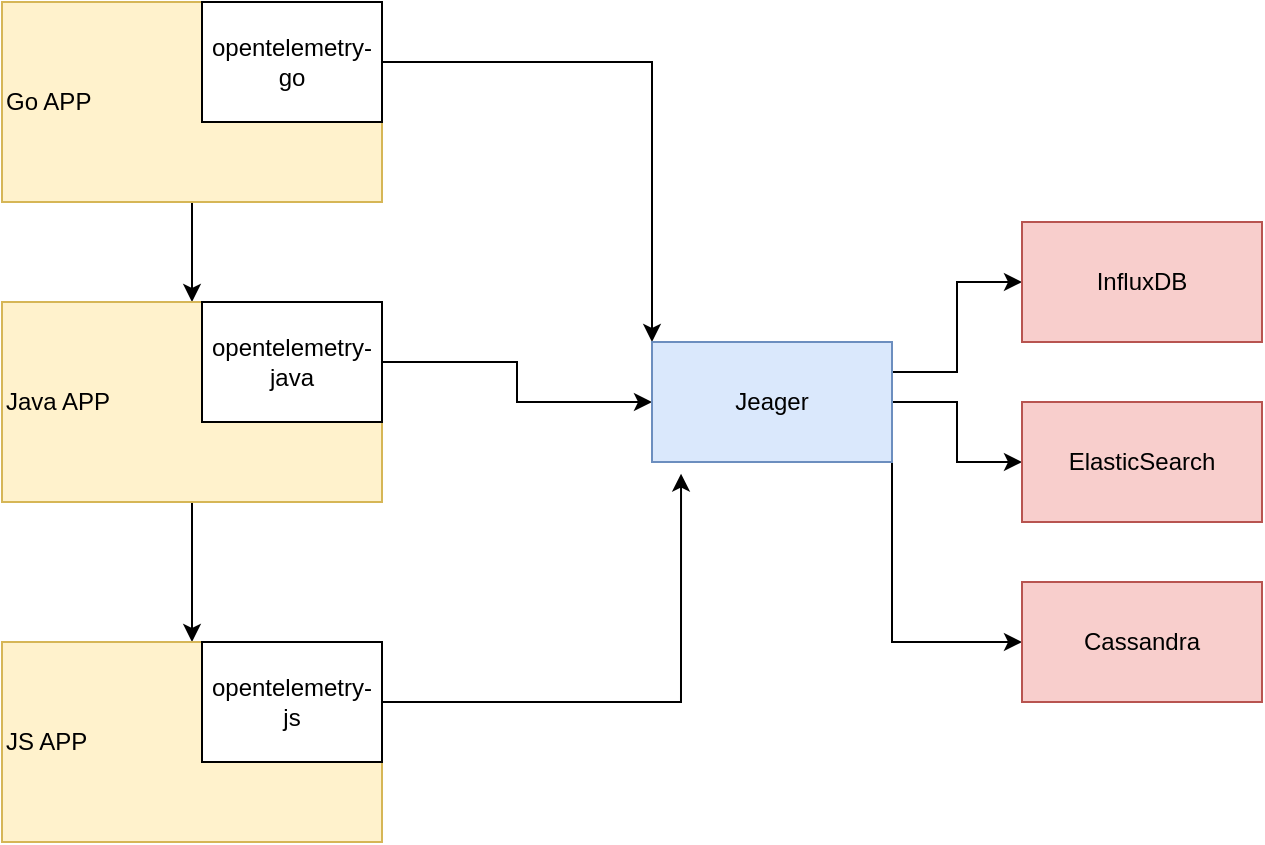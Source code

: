<mxfile version="12.8.5" type="device" pages="2"><diagram id="cMxlH1IVrn0IZgE9XBjH" name="basic"><mxGraphModel dx="1634" dy="854" grid="1" gridSize="10" guides="1" tooltips="1" connect="1" arrows="1" fold="1" page="1" pageScale="1" pageWidth="850" pageHeight="1100" math="0" shadow="0"><root><mxCell id="0"/><mxCell id="1" parent="0"/><mxCell id="4bc2_yw8v_b05sOipOoF-7" style="edgeStyle=orthogonalEdgeStyle;rounded=0;orthogonalLoop=1;jettySize=auto;html=1;exitX=0.5;exitY=1;exitDx=0;exitDy=0;entryX=0.5;entryY=0;entryDx=0;entryDy=0;" edge="1" parent="1" source="4bc2_yw8v_b05sOipOoF-1" target="4bc2_yw8v_b05sOipOoF-3"><mxGeometry relative="1" as="geometry"/></mxCell><mxCell id="4bc2_yw8v_b05sOipOoF-1" value="Go APP" style="rounded=0;whiteSpace=wrap;html=1;align=left;fillColor=#fff2cc;strokeColor=#d6b656;" vertex="1" parent="1"><mxGeometry x="100" y="200" width="190" height="100" as="geometry"/></mxCell><mxCell id="4bc2_yw8v_b05sOipOoF-10" style="edgeStyle=orthogonalEdgeStyle;rounded=0;orthogonalLoop=1;jettySize=auto;html=1;exitX=1;exitY=0.5;exitDx=0;exitDy=0;entryX=0;entryY=0;entryDx=0;entryDy=0;" edge="1" parent="1" source="4bc2_yw8v_b05sOipOoF-2" target="4bc2_yw8v_b05sOipOoF-9"><mxGeometry relative="1" as="geometry"/></mxCell><mxCell id="4bc2_yw8v_b05sOipOoF-2" value="opentelemetry-go" style="rounded=0;whiteSpace=wrap;html=1;" vertex="1" parent="1"><mxGeometry x="200" y="200" width="90" height="60" as="geometry"/></mxCell><mxCell id="4bc2_yw8v_b05sOipOoF-8" style="edgeStyle=orthogonalEdgeStyle;rounded=0;orthogonalLoop=1;jettySize=auto;html=1;exitX=0.5;exitY=1;exitDx=0;exitDy=0;entryX=0.5;entryY=0;entryDx=0;entryDy=0;" edge="1" parent="1" source="4bc2_yw8v_b05sOipOoF-3" target="4bc2_yw8v_b05sOipOoF-5"><mxGeometry relative="1" as="geometry"/></mxCell><mxCell id="4bc2_yw8v_b05sOipOoF-3" value="Java APP" style="rounded=0;whiteSpace=wrap;html=1;align=left;fillColor=#fff2cc;strokeColor=#d6b656;" vertex="1" parent="1"><mxGeometry x="100" y="350" width="190" height="100" as="geometry"/></mxCell><mxCell id="4bc2_yw8v_b05sOipOoF-11" style="edgeStyle=orthogonalEdgeStyle;rounded=0;orthogonalLoop=1;jettySize=auto;html=1;exitX=1;exitY=0.5;exitDx=0;exitDy=0;entryX=0;entryY=0.5;entryDx=0;entryDy=0;" edge="1" parent="1" source="4bc2_yw8v_b05sOipOoF-4" target="4bc2_yw8v_b05sOipOoF-9"><mxGeometry relative="1" as="geometry"/></mxCell><mxCell id="4bc2_yw8v_b05sOipOoF-4" value="opentelemetry-java" style="rounded=0;whiteSpace=wrap;html=1;" vertex="1" parent="1"><mxGeometry x="200" y="350" width="90" height="60" as="geometry"/></mxCell><mxCell id="4bc2_yw8v_b05sOipOoF-5" value="JS APP" style="rounded=0;whiteSpace=wrap;html=1;align=left;fillColor=#fff2cc;strokeColor=#d6b656;" vertex="1" parent="1"><mxGeometry x="100" y="520" width="190" height="100" as="geometry"/></mxCell><mxCell id="4bc2_yw8v_b05sOipOoF-12" style="edgeStyle=orthogonalEdgeStyle;rounded=0;orthogonalLoop=1;jettySize=auto;html=1;exitX=1;exitY=0.5;exitDx=0;exitDy=0;entryX=0.121;entryY=1.097;entryDx=0;entryDy=0;entryPerimeter=0;" edge="1" parent="1" source="4bc2_yw8v_b05sOipOoF-6" target="4bc2_yw8v_b05sOipOoF-9"><mxGeometry relative="1" as="geometry"/></mxCell><mxCell id="4bc2_yw8v_b05sOipOoF-6" value="opentelemetry-js" style="rounded=0;whiteSpace=wrap;html=1;" vertex="1" parent="1"><mxGeometry x="200" y="520" width="90" height="60" as="geometry"/></mxCell><mxCell id="4bc2_yw8v_b05sOipOoF-16" style="edgeStyle=orthogonalEdgeStyle;rounded=0;orthogonalLoop=1;jettySize=auto;html=1;exitX=1;exitY=0.25;exitDx=0;exitDy=0;entryX=0;entryY=0.5;entryDx=0;entryDy=0;" edge="1" parent="1" source="4bc2_yw8v_b05sOipOoF-9" target="4bc2_yw8v_b05sOipOoF-13"><mxGeometry relative="1" as="geometry"/></mxCell><mxCell id="4bc2_yw8v_b05sOipOoF-17" style="edgeStyle=orthogonalEdgeStyle;rounded=0;orthogonalLoop=1;jettySize=auto;html=1;exitX=1;exitY=0.5;exitDx=0;exitDy=0;entryX=0;entryY=0.5;entryDx=0;entryDy=0;" edge="1" parent="1" source="4bc2_yw8v_b05sOipOoF-9" target="4bc2_yw8v_b05sOipOoF-14"><mxGeometry relative="1" as="geometry"/></mxCell><mxCell id="4bc2_yw8v_b05sOipOoF-19" style="edgeStyle=orthogonalEdgeStyle;rounded=0;orthogonalLoop=1;jettySize=auto;html=1;exitX=1;exitY=1;exitDx=0;exitDy=0;entryX=0;entryY=0.5;entryDx=0;entryDy=0;" edge="1" parent="1" source="4bc2_yw8v_b05sOipOoF-9" target="4bc2_yw8v_b05sOipOoF-15"><mxGeometry relative="1" as="geometry"/></mxCell><mxCell id="4bc2_yw8v_b05sOipOoF-9" value="Jeager" style="rounded=0;whiteSpace=wrap;html=1;fillColor=#dae8fc;strokeColor=#6c8ebf;" vertex="1" parent="1"><mxGeometry x="425" y="370" width="120" height="60" as="geometry"/></mxCell><mxCell id="4bc2_yw8v_b05sOipOoF-13" value="InfluxDB" style="rounded=0;whiteSpace=wrap;html=1;fillColor=#f8cecc;strokeColor=#b85450;" vertex="1" parent="1"><mxGeometry x="610" y="310" width="120" height="60" as="geometry"/></mxCell><mxCell id="4bc2_yw8v_b05sOipOoF-14" value="ElasticSearch" style="rounded=0;whiteSpace=wrap;html=1;fillColor=#f8cecc;strokeColor=#b85450;" vertex="1" parent="1"><mxGeometry x="610" y="400" width="120" height="60" as="geometry"/></mxCell><mxCell id="4bc2_yw8v_b05sOipOoF-15" value="Cassandra" style="rounded=0;whiteSpace=wrap;html=1;fillColor=#f8cecc;strokeColor=#b85450;" vertex="1" parent="1"><mxGeometry x="610" y="490" width="120" height="60" as="geometry"/></mxCell></root></mxGraphModel></diagram><diagram id="kSNRGxK0JHoMNZXuHRIu" name="at-scale"><mxGraphModel dx="1634" dy="854" grid="1" gridSize="10" guides="1" tooltips="1" connect="1" arrows="1" fold="1" page="1" pageScale="1" pageWidth="850" pageHeight="1100" math="0" shadow="0"><root><mxCell id="sRTRnXKN3YO6uDJM_T5C-0"/><mxCell id="sRTRnXKN3YO6uDJM_T5C-1" parent="sRTRnXKN3YO6uDJM_T5C-0"/><mxCell id="8q2bpsX0yUwyuEEiiKlM-37" value="" style="rounded=0;whiteSpace=wrap;html=1;fillColor=#d5e8d4;strokeColor=#82b366;" vertex="1" parent="sRTRnXKN3YO6uDJM_T5C-1"><mxGeometry x="50" y="90" width="370" height="140" as="geometry"/></mxCell><mxCell id="8q2bpsX0yUwyuEEiiKlM-14" value="Jeager collector" style="rounded=0;whiteSpace=wrap;html=1;fillColor=#dae8fc;strokeColor=#6c8ebf;" vertex="1" parent="sRTRnXKN3YO6uDJM_T5C-1"><mxGeometry x="500" y="420" width="120" height="60" as="geometry"/></mxCell><mxCell id="8q2bpsX0yUwyuEEiiKlM-15" value="InfluxDB" style="rounded=0;whiteSpace=wrap;html=1;fillColor=#f8cecc;strokeColor=#b85450;" vertex="1" parent="sRTRnXKN3YO6uDJM_T5C-1"><mxGeometry x="735" y="410" width="120" height="60" as="geometry"/></mxCell><mxCell id="8q2bpsX0yUwyuEEiiKlM-18" value="Jeager collector" style="rounded=0;whiteSpace=wrap;html=1;fillColor=#dae8fc;strokeColor=#6c8ebf;" vertex="1" parent="sRTRnXKN3YO6uDJM_T5C-1"><mxGeometry x="510" y="430" width="120" height="60" as="geometry"/></mxCell><mxCell id="8q2bpsX0yUwyuEEiiKlM-19" value="Jeager collector" style="rounded=0;whiteSpace=wrap;html=1;fillColor=#dae8fc;strokeColor=#6c8ebf;" vertex="1" parent="sRTRnXKN3YO6uDJM_T5C-1"><mxGeometry x="520" y="440" width="120" height="60" as="geometry"/></mxCell><mxCell id="8q2bpsX0yUwyuEEiiKlM-20" value="Jeager collector" style="rounded=0;whiteSpace=wrap;html=1;fillColor=#dae8fc;strokeColor=#6c8ebf;" vertex="1" parent="sRTRnXKN3YO6uDJM_T5C-1"><mxGeometry x="530" y="450" width="120" height="60" as="geometry"/></mxCell><mxCell id="8q2bpsX0yUwyuEEiiKlM-23" value="InfluxDB" style="rounded=0;whiteSpace=wrap;html=1;fillColor=#f8cecc;strokeColor=#b85450;" vertex="1" parent="sRTRnXKN3YO6uDJM_T5C-1"><mxGeometry x="745" y="420" width="120" height="60" as="geometry"/></mxCell><mxCell id="8q2bpsX0yUwyuEEiiKlM-24" value="InfluxDB" style="rounded=0;whiteSpace=wrap;html=1;fillColor=#f8cecc;strokeColor=#b85450;" vertex="1" parent="sRTRnXKN3YO6uDJM_T5C-1"><mxGeometry x="755" y="430" width="120" height="60" as="geometry"/></mxCell><mxCell id="8q2bpsX0yUwyuEEiiKlM-25" value="InfluxDB" style="rounded=0;whiteSpace=wrap;html=1;fillColor=#f8cecc;strokeColor=#b85450;" vertex="1" parent="sRTRnXKN3YO6uDJM_T5C-1"><mxGeometry x="765" y="440" width="120" height="60" as="geometry"/></mxCell><mxCell id="8q2bpsX0yUwyuEEiiKlM-26" value="Jeager collector" style="rounded=0;whiteSpace=wrap;html=1;fillColor=#dae8fc;strokeColor=#6c8ebf;" vertex="1" parent="sRTRnXKN3YO6uDJM_T5C-1"><mxGeometry x="540" y="460" width="120" height="60" as="geometry"/></mxCell><mxCell id="8q2bpsX0yUwyuEEiiKlM-27" value="Jeager collector" style="rounded=0;whiteSpace=wrap;html=1;fillColor=#dae8fc;strokeColor=#6c8ebf;" vertex="1" parent="sRTRnXKN3YO6uDJM_T5C-1"><mxGeometry x="550" y="470" width="120" height="60" as="geometry"/></mxCell><mxCell id="8q2bpsX0yUwyuEEiiKlM-71" style="edgeStyle=orthogonalEdgeStyle;rounded=0;orthogonalLoop=1;jettySize=auto;html=1;exitX=1;exitY=0.5;exitDx=0;exitDy=0;entryX=0;entryY=0.5;entryDx=0;entryDy=0;" edge="1" parent="sRTRnXKN3YO6uDJM_T5C-1" source="8q2bpsX0yUwyuEEiiKlM-28" target="8q2bpsX0yUwyuEEiiKlM-15"><mxGeometry relative="1" as="geometry"/></mxCell><mxCell id="8q2bpsX0yUwyuEEiiKlM-28" value="Jeager collector" style="rounded=0;whiteSpace=wrap;html=1;fillColor=#dae8fc;strokeColor=#6c8ebf;" vertex="1" parent="sRTRnXKN3YO6uDJM_T5C-1"><mxGeometry x="560" y="480" width="120" height="60" as="geometry"/></mxCell><mxCell id="8q2bpsX0yUwyuEEiiKlM-68" style="edgeStyle=orthogonalEdgeStyle;rounded=0;orthogonalLoop=1;jettySize=auto;html=1;exitX=1;exitY=0.5;exitDx=0;exitDy=0;entryX=0.642;entryY=0;entryDx=0;entryDy=0;entryPerimeter=0;" edge="1" parent="sRTRnXKN3YO6uDJM_T5C-1" source="8q2bpsX0yUwyuEEiiKlM-29" target="8q2bpsX0yUwyuEEiiKlM-14"><mxGeometry relative="1" as="geometry"/></mxCell><mxCell id="8q2bpsX0yUwyuEEiiKlM-29" value="jeager agent" style="rounded=0;whiteSpace=wrap;html=1;fillColor=#dae8fc;strokeColor=#6c8ebf;" vertex="1" parent="sRTRnXKN3YO6uDJM_T5C-1"><mxGeometry x="300" y="130" width="120" height="60" as="geometry"/></mxCell><mxCell id="8q2bpsX0yUwyuEEiiKlM-39" value="Go APP" style="rounded=0;whiteSpace=wrap;html=1;align=left;fillColor=#fff2cc;strokeColor=#d6b656;" vertex="1" parent="sRTRnXKN3YO6uDJM_T5C-1"><mxGeometry x="80" y="120" width="190" height="100" as="geometry"/></mxCell><mxCell id="8q2bpsX0yUwyuEEiiKlM-40" style="edgeStyle=orthogonalEdgeStyle;rounded=0;orthogonalLoop=1;jettySize=auto;html=1;exitX=1;exitY=0.5;exitDx=0;exitDy=0;entryX=0;entryY=0.25;entryDx=0;entryDy=0;" edge="1" parent="sRTRnXKN3YO6uDJM_T5C-1" source="8q2bpsX0yUwyuEEiiKlM-41"><mxGeometry relative="1" as="geometry"><mxPoint x="310" y="155" as="targetPoint"/></mxGeometry></mxCell><mxCell id="8q2bpsX0yUwyuEEiiKlM-41" value="opentelemetry-go" style="rounded=0;whiteSpace=wrap;html=1;" vertex="1" parent="sRTRnXKN3YO6uDJM_T5C-1"><mxGeometry x="180" y="120" width="90" height="60" as="geometry"/></mxCell><mxCell id="8q2bpsX0yUwyuEEiiKlM-42" value="" style="rounded=0;whiteSpace=wrap;html=1;fillColor=#d5e8d4;strokeColor=#82b366;" vertex="1" parent="sRTRnXKN3YO6uDJM_T5C-1"><mxGeometry x="50" y="320" width="370" height="140" as="geometry"/></mxCell><mxCell id="8q2bpsX0yUwyuEEiiKlM-69" style="edgeStyle=orthogonalEdgeStyle;rounded=0;orthogonalLoop=1;jettySize=auto;html=1;exitX=1;exitY=0.5;exitDx=0;exitDy=0;entryX=0;entryY=0.5;entryDx=0;entryDy=0;" edge="1" parent="sRTRnXKN3YO6uDJM_T5C-1" source="8q2bpsX0yUwyuEEiiKlM-46" target="8q2bpsX0yUwyuEEiiKlM-20"><mxGeometry relative="1" as="geometry"/></mxCell><mxCell id="8q2bpsX0yUwyuEEiiKlM-46" value="jeager agent" style="rounded=0;whiteSpace=wrap;html=1;fillColor=#dae8fc;strokeColor=#6c8ebf;" vertex="1" parent="sRTRnXKN3YO6uDJM_T5C-1"><mxGeometry x="300" y="360" width="120" height="60" as="geometry"/></mxCell><mxCell id="8q2bpsX0yUwyuEEiiKlM-47" value="Go APP" style="rounded=0;whiteSpace=wrap;html=1;align=left;fillColor=#fff2cc;strokeColor=#d6b656;" vertex="1" parent="sRTRnXKN3YO6uDJM_T5C-1"><mxGeometry x="80" y="350" width="190" height="100" as="geometry"/></mxCell><mxCell id="8q2bpsX0yUwyuEEiiKlM-48" style="edgeStyle=orthogonalEdgeStyle;rounded=0;orthogonalLoop=1;jettySize=auto;html=1;exitX=1;exitY=0.5;exitDx=0;exitDy=0;entryX=0;entryY=0.25;entryDx=0;entryDy=0;" edge="1" parent="sRTRnXKN3YO6uDJM_T5C-1" source="8q2bpsX0yUwyuEEiiKlM-49"><mxGeometry relative="1" as="geometry"><mxPoint x="310" y="385" as="targetPoint"/></mxGeometry></mxCell><mxCell id="8q2bpsX0yUwyuEEiiKlM-49" value="opentelemetry-go" style="rounded=0;whiteSpace=wrap;html=1;" vertex="1" parent="sRTRnXKN3YO6uDJM_T5C-1"><mxGeometry x="180" y="350" width="90" height="60" as="geometry"/></mxCell><mxCell id="8q2bpsX0yUwyuEEiiKlM-50" value="Node B" style="text;html=1;align=center;verticalAlign=middle;resizable=0;points=[];autosize=1;" vertex="1" parent="sRTRnXKN3YO6uDJM_T5C-1"><mxGeometry x="126" y="323" width="60" height="20" as="geometry"/></mxCell><mxCell id="8q2bpsX0yUwyuEEiiKlM-51" value="Node A" style="text;html=1;align=center;verticalAlign=middle;resizable=0;points=[];autosize=1;" vertex="1" parent="sRTRnXKN3YO6uDJM_T5C-1"><mxGeometry x="110" y="90" width="50" height="20" as="geometry"/></mxCell><mxCell id="8q2bpsX0yUwyuEEiiKlM-52" value="" style="rounded=0;whiteSpace=wrap;html=1;fillColor=#d5e8d4;strokeColor=#82b366;" vertex="1" parent="sRTRnXKN3YO6uDJM_T5C-1"><mxGeometry x="50" y="550" width="370" height="140" as="geometry"/></mxCell><mxCell id="8q2bpsX0yUwyuEEiiKlM-53" style="edgeStyle=orthogonalEdgeStyle;rounded=0;orthogonalLoop=1;jettySize=auto;html=1;exitX=1;exitY=0.5;exitDx=0;exitDy=0;entryX=0;entryY=0.25;entryDx=0;entryDy=0;" edge="1" parent="sRTRnXKN3YO6uDJM_T5C-1" target="8q2bpsX0yUwyuEEiiKlM-54"><mxGeometry relative="1" as="geometry"><mxPoint x="260" y="600" as="sourcePoint"/></mxGeometry></mxCell><mxCell id="8q2bpsX0yUwyuEEiiKlM-70" style="edgeStyle=orthogonalEdgeStyle;rounded=0;orthogonalLoop=1;jettySize=auto;html=1;exitX=1;exitY=0.5;exitDx=0;exitDy=0;entryX=0.5;entryY=1;entryDx=0;entryDy=0;" edge="1" parent="sRTRnXKN3YO6uDJM_T5C-1" source="8q2bpsX0yUwyuEEiiKlM-54" target="8q2bpsX0yUwyuEEiiKlM-28"><mxGeometry relative="1" as="geometry"/></mxCell><mxCell id="8q2bpsX0yUwyuEEiiKlM-54" value="jeager agent" style="rounded=0;whiteSpace=wrap;html=1;fillColor=#dae8fc;strokeColor=#6c8ebf;" vertex="1" parent="sRTRnXKN3YO6uDJM_T5C-1"><mxGeometry x="300" y="590" width="120" height="60" as="geometry"/></mxCell><mxCell id="8q2bpsX0yUwyuEEiiKlM-55" value="Go APP" style="rounded=0;whiteSpace=wrap;html=1;align=left;fillColor=#fff2cc;strokeColor=#d6b656;" vertex="1" parent="sRTRnXKN3YO6uDJM_T5C-1"><mxGeometry x="80" y="580" width="190" height="100" as="geometry"/></mxCell><mxCell id="8q2bpsX0yUwyuEEiiKlM-56" style="edgeStyle=orthogonalEdgeStyle;rounded=0;orthogonalLoop=1;jettySize=auto;html=1;exitX=1;exitY=0.5;exitDx=0;exitDy=0;entryX=0;entryY=0.25;entryDx=0;entryDy=0;" edge="1" parent="sRTRnXKN3YO6uDJM_T5C-1" source="8q2bpsX0yUwyuEEiiKlM-57"><mxGeometry relative="1" as="geometry"><mxPoint x="310" y="615" as="targetPoint"/></mxGeometry></mxCell><mxCell id="8q2bpsX0yUwyuEEiiKlM-57" value="opentelemetry-go" style="rounded=0;whiteSpace=wrap;html=1;" vertex="1" parent="sRTRnXKN3YO6uDJM_T5C-1"><mxGeometry x="180" y="580" width="90" height="60" as="geometry"/></mxCell><mxCell id="8q2bpsX0yUwyuEEiiKlM-58" value="Node C" style="text;html=1;align=center;verticalAlign=middle;resizable=0;points=[];autosize=1;" vertex="1" parent="sRTRnXKN3YO6uDJM_T5C-1"><mxGeometry x="126" y="553" width="60" height="20" as="geometry"/></mxCell><mxCell id="8q2bpsX0yUwyuEEiiKlM-59" value="Jeager query" style="rounded=0;whiteSpace=wrap;html=1;fillColor=#dae8fc;strokeColor=#6c8ebf;" vertex="1" parent="sRTRnXKN3YO6uDJM_T5C-1"><mxGeometry x="725" y="230" width="120" height="60" as="geometry"/></mxCell><mxCell id="8q2bpsX0yUwyuEEiiKlM-60" value="Jeager query" style="rounded=0;whiteSpace=wrap;html=1;fillColor=#dae8fc;strokeColor=#6c8ebf;" vertex="1" parent="sRTRnXKN3YO6uDJM_T5C-1"><mxGeometry x="735" y="240" width="120" height="60" as="geometry"/></mxCell><mxCell id="8q2bpsX0yUwyuEEiiKlM-61" value="Jeager query" style="rounded=0;whiteSpace=wrap;html=1;fillColor=#dae8fc;strokeColor=#6c8ebf;" vertex="1" parent="sRTRnXKN3YO6uDJM_T5C-1"><mxGeometry x="745" y="250" width="120" height="60" as="geometry"/></mxCell><mxCell id="8q2bpsX0yUwyuEEiiKlM-62" value="Jeager query" style="rounded=0;whiteSpace=wrap;html=1;fillColor=#dae8fc;strokeColor=#6c8ebf;" vertex="1" parent="sRTRnXKN3YO6uDJM_T5C-1"><mxGeometry x="755" y="260" width="120" height="60" as="geometry"/></mxCell><mxCell id="8q2bpsX0yUwyuEEiiKlM-72" style="edgeStyle=orthogonalEdgeStyle;rounded=0;orthogonalLoop=1;jettySize=auto;html=1;exitX=0.5;exitY=1;exitDx=0;exitDy=0;entryX=0.75;entryY=0;entryDx=0;entryDy=0;" edge="1" parent="sRTRnXKN3YO6uDJM_T5C-1" source="8q2bpsX0yUwyuEEiiKlM-63" target="8q2bpsX0yUwyuEEiiKlM-15"><mxGeometry relative="1" as="geometry"/></mxCell><mxCell id="8q2bpsX0yUwyuEEiiKlM-63" value="Jeager query" style="rounded=0;whiteSpace=wrap;html=1;fillColor=#dae8fc;strokeColor=#6c8ebf;" vertex="1" parent="sRTRnXKN3YO6uDJM_T5C-1"><mxGeometry x="765" y="270" width="120" height="60" as="geometry"/></mxCell><mxCell id="8q2bpsX0yUwyuEEiiKlM-64" value="Jeager query" style="rounded=0;whiteSpace=wrap;html=1;fillColor=#dae8fc;strokeColor=#6c8ebf;" vertex="1" parent="sRTRnXKN3YO6uDJM_T5C-1"><mxGeometry x="735" y="90" width="120" height="60" as="geometry"/></mxCell><mxCell id="8q2bpsX0yUwyuEEiiKlM-65" value="Jeager query" style="rounded=0;whiteSpace=wrap;html=1;fillColor=#dae8fc;strokeColor=#6c8ebf;" vertex="1" parent="sRTRnXKN3YO6uDJM_T5C-1"><mxGeometry x="745" y="100" width="120" height="60" as="geometry"/></mxCell><mxCell id="8q2bpsX0yUwyuEEiiKlM-66" value="Jeager query" style="rounded=0;whiteSpace=wrap;html=1;fillColor=#dae8fc;strokeColor=#6c8ebf;" vertex="1" parent="sRTRnXKN3YO6uDJM_T5C-1"><mxGeometry x="755" y="110" width="120" height="60" as="geometry"/></mxCell><mxCell id="8q2bpsX0yUwyuEEiiKlM-73" style="edgeStyle=orthogonalEdgeStyle;rounded=0;orthogonalLoop=1;jettySize=auto;html=1;exitX=0.5;exitY=1;exitDx=0;exitDy=0;" edge="1" parent="sRTRnXKN3YO6uDJM_T5C-1" source="8q2bpsX0yUwyuEEiiKlM-67" target="8q2bpsX0yUwyuEEiiKlM-59"><mxGeometry relative="1" as="geometry"/></mxCell><mxCell id="8q2bpsX0yUwyuEEiiKlM-67" value="Jeager UI" style="rounded=0;whiteSpace=wrap;html=1;fillColor=#dae8fc;strokeColor=#6c8ebf;" vertex="1" parent="sRTRnXKN3YO6uDJM_T5C-1"><mxGeometry x="765" y="120" width="120" height="60" as="geometry"/></mxCell></root></mxGraphModel></diagram></mxfile>